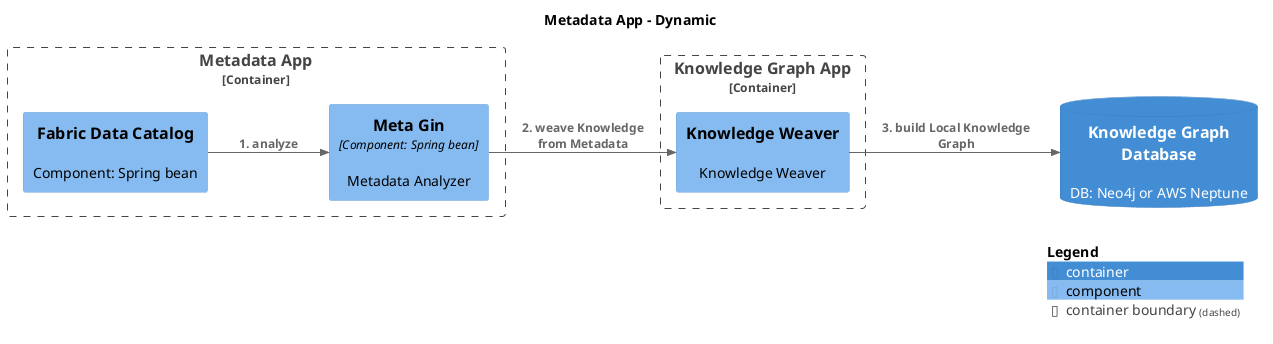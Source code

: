 @startuml
set separator none
title Metadata App - Dynamic

left to right direction

!include <C4/C4>
!include <C4/C4_Context>
!include <C4/C4_Container>
!include <C4/C4_Component>

Container_Boundary("DataFabric.MetadataApp_boundary", "Metadata App", $tags="") {
  Component(DataFabric.MetadataApp.MetaGin, "Meta Gin", $techn="Component: Spring bean", $descr="Metadata Analyzer", $tags="", $link="")
  Component(DataFabric.MetadataApp.FabricDataCatalog, "Fabric Data Catalog", $techn="", $descr="Component: Spring bean", $tags="", $link="")
}

Container_Boundary("DataFabric.KnowledgeGraphApp_boundary", "Knowledge Graph App", $tags="") {
  Component(DataFabric.KnowledgeGraphApp.KnowledgeWeaver, "Knowledge Weaver", $techn="", $descr="Knowledge Weaver", $tags="", $link="")
}

ContainerDb(DataFabric.KnowledgeGraphDatabase, "Knowledge Graph Database", $techn="", $descr="DB: Neo4j or AWS Neptune", $tags="", $link="")

Rel_D(DataFabric.MetadataApp.FabricDataCatalog, DataFabric.MetadataApp.MetaGin, "1. analyze", $techn="", $tags="", $link="")
Rel_D(DataFabric.MetadataApp.MetaGin, DataFabric.KnowledgeGraphApp.KnowledgeWeaver, "2. weave Knowledge from Metadata", $techn="", $tags="", $link="")
Rel_D(DataFabric.KnowledgeGraphApp.KnowledgeWeaver, DataFabric.KnowledgeGraphDatabase, "3. build Local Knowledge Graph", $techn="", $tags="", $link="")

SHOW_LEGEND(true)
@enduml